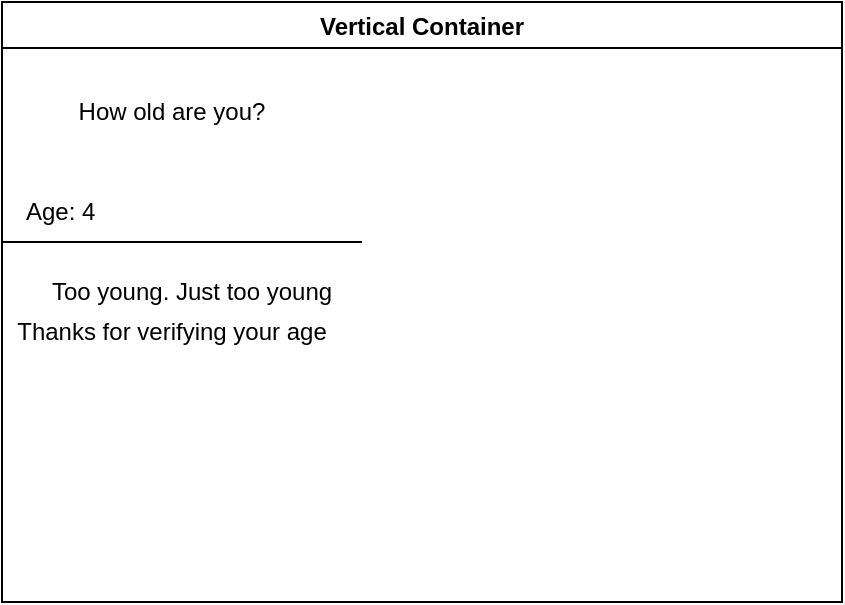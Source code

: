 <mxfile>
    <diagram id="rREfeuvEBddnG40vrKr0" name="Page-1">
        <mxGraphModel dx="594" dy="561" grid="1" gridSize="10" guides="1" tooltips="1" connect="1" arrows="1" fold="1" page="1" pageScale="1" pageWidth="850" pageHeight="1100" math="0" shadow="0">
            <root>
                <mxCell id="0"/>
                <mxCell id="1" parent="0"/>
                <mxCell id="2" value="Vertical Container" style="swimlane;" vertex="1" parent="1">
                    <mxGeometry x="180" y="200" width="420" height="300" as="geometry"/>
                </mxCell>
                <mxCell id="3" value="How old are you?" style="text;html=1;strokeColor=none;fillColor=none;align=center;verticalAlign=middle;whiteSpace=wrap;rounded=0;" vertex="1" parent="2">
                    <mxGeometry y="40" width="170" height="30" as="geometry"/>
                </mxCell>
                <mxCell id="4" value="Age: 4" style="text;html=1;strokeColor=none;fillColor=none;align=left;verticalAlign=middle;whiteSpace=wrap;rounded=0;" vertex="1" parent="2">
                    <mxGeometry x="10" y="90" width="170" height="30" as="geometry"/>
                </mxCell>
                <mxCell id="6" value="Too young. Just too young" style="text;html=1;strokeColor=none;fillColor=none;align=center;verticalAlign=middle;whiteSpace=wrap;rounded=0;" vertex="1" parent="2">
                    <mxGeometry y="130" width="190" height="30" as="geometry"/>
                </mxCell>
                <mxCell id="7" value="Thanks for verifying your age" style="text;html=1;strokeColor=none;fillColor=none;align=center;verticalAlign=middle;whiteSpace=wrap;rounded=0;" vertex="1" parent="2">
                    <mxGeometry y="150" width="170" height="30" as="geometry"/>
                </mxCell>
                <mxCell id="5" value="" style="endArrow=none;html=1;" edge="1" parent="1">
                    <mxGeometry width="50" height="50" relative="1" as="geometry">
                        <mxPoint x="180" y="320" as="sourcePoint"/>
                        <mxPoint x="360" y="320" as="targetPoint"/>
                        <Array as="points"/>
                    </mxGeometry>
                </mxCell>
            </root>
        </mxGraphModel>
    </diagram>
</mxfile>